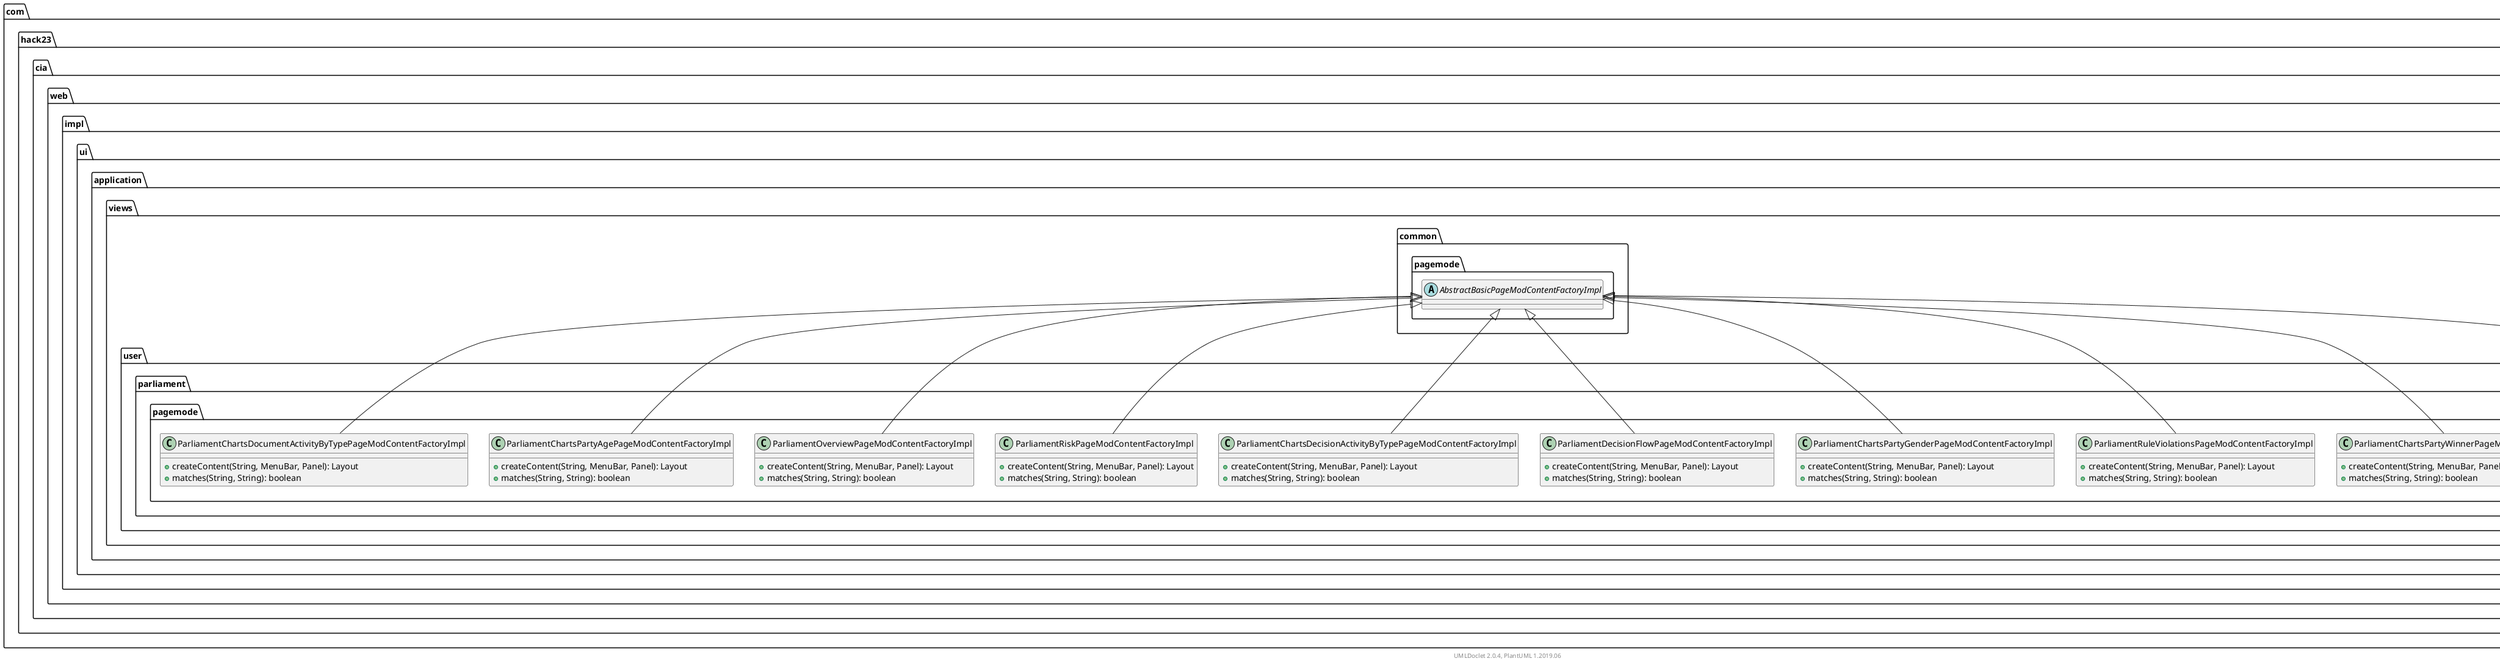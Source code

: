 @startuml
    namespace com.hack23.cia.web.impl.ui.application.views.user.parliament.pagemode {

        class ParliamentPageVisitHistoryPageModContentFactoryImpl [[ParliamentPageVisitHistoryPageModContentFactoryImpl.html]] {
            {static} +NAME: String
            +createContent(String, MenuBar, Panel): Layout
            +matches(String, String): boolean
        }

        class ParliamentChartsPartyWinnerPageModContentFactoryImpl [[ParliamentChartsPartyWinnerPageModContentFactoryImpl.html]] {
            +createContent(String, MenuBar, Panel): Layout
            +matches(String, String): boolean
        }

        class ParliamentRuleViolationsPageModContentFactoryImpl [[ParliamentRuleViolationsPageModContentFactoryImpl.html]] {
            +createContent(String, MenuBar, Panel): Layout
            +matches(String, String): boolean
        }

        class ParliamentChartsPartyGenderPageModContentFactoryImpl [[ParliamentChartsPartyGenderPageModContentFactoryImpl.html]] {
            +createContent(String, MenuBar, Panel): Layout
            +matches(String, String): boolean
        }

        class ParliamentDecisionFlowPageModContentFactoryImpl [[ParliamentDecisionFlowPageModContentFactoryImpl.html]] {
            +createContent(String, MenuBar, Panel): Layout
            +matches(String, String): boolean
        }

        class ParliamentChartsDecisionActivityByTypePageModContentFactoryImpl [[ParliamentChartsDecisionActivityByTypePageModContentFactoryImpl.html]] {
            +createContent(String, MenuBar, Panel): Layout
            +matches(String, String): boolean
        }

        class ParliamentRiskPageModContentFactoryImpl [[ParliamentRiskPageModContentFactoryImpl.html]] {
            +createContent(String, MenuBar, Panel): Layout
            +matches(String, String): boolean
        }

        class ParliamentOverviewPageModContentFactoryImpl [[ParliamentOverviewPageModContentFactoryImpl.html]] {
            +createContent(String, MenuBar, Panel): Layout
            +matches(String, String): boolean
        }

        class ParliamentChartsPartyAgePageModContentFactoryImpl [[ParliamentChartsPartyAgePageModContentFactoryImpl.html]] {
            +createContent(String, MenuBar, Panel): Layout
            +matches(String, String): boolean
        }

        class ParliamentChartsDocumentActivityByTypePageModContentFactoryImpl [[ParliamentChartsDocumentActivityByTypePageModContentFactoryImpl.html]] {
            +createContent(String, MenuBar, Panel): Layout
            +matches(String, String): boolean
        }

        com.hack23.cia.web.impl.ui.application.views.common.pagemode.AbstractBasicPageModContentFactoryImpl <|-- ParliamentPageVisitHistoryPageModContentFactoryImpl
        com.hack23.cia.web.impl.ui.application.views.common.pagemode.AbstractBasicPageModContentFactoryImpl <|-- ParliamentChartsPartyWinnerPageModContentFactoryImpl
        com.hack23.cia.web.impl.ui.application.views.common.pagemode.AbstractBasicPageModContentFactoryImpl <|-- ParliamentRuleViolationsPageModContentFactoryImpl
        com.hack23.cia.web.impl.ui.application.views.common.pagemode.AbstractBasicPageModContentFactoryImpl <|-- ParliamentChartsPartyGenderPageModContentFactoryImpl
        com.hack23.cia.web.impl.ui.application.views.common.pagemode.AbstractBasicPageModContentFactoryImpl <|-- ParliamentDecisionFlowPageModContentFactoryImpl
        com.hack23.cia.web.impl.ui.application.views.common.pagemode.AbstractBasicPageModContentFactoryImpl <|-- ParliamentChartsDecisionActivityByTypePageModContentFactoryImpl
        com.hack23.cia.web.impl.ui.application.views.common.pagemode.AbstractBasicPageModContentFactoryImpl <|-- ParliamentRiskPageModContentFactoryImpl
        com.hack23.cia.web.impl.ui.application.views.common.pagemode.AbstractBasicPageModContentFactoryImpl <|-- ParliamentOverviewPageModContentFactoryImpl
        com.hack23.cia.web.impl.ui.application.views.common.pagemode.AbstractBasicPageModContentFactoryImpl <|-- ParliamentChartsPartyAgePageModContentFactoryImpl
        com.hack23.cia.web.impl.ui.application.views.common.pagemode.AbstractBasicPageModContentFactoryImpl <|-- ParliamentChartsDocumentActivityByTypePageModContentFactoryImpl
    }

    namespace com.hack23.cia.web.impl.ui.application.views.common.pagemode {
        abstract class AbstractBasicPageModContentFactoryImpl [[../../../common/pagemode/AbstractBasicPageModContentFactoryImpl.html]]
    }

    center footer UMLDoclet 2.0.4, PlantUML 1.2019.06
@enduml
